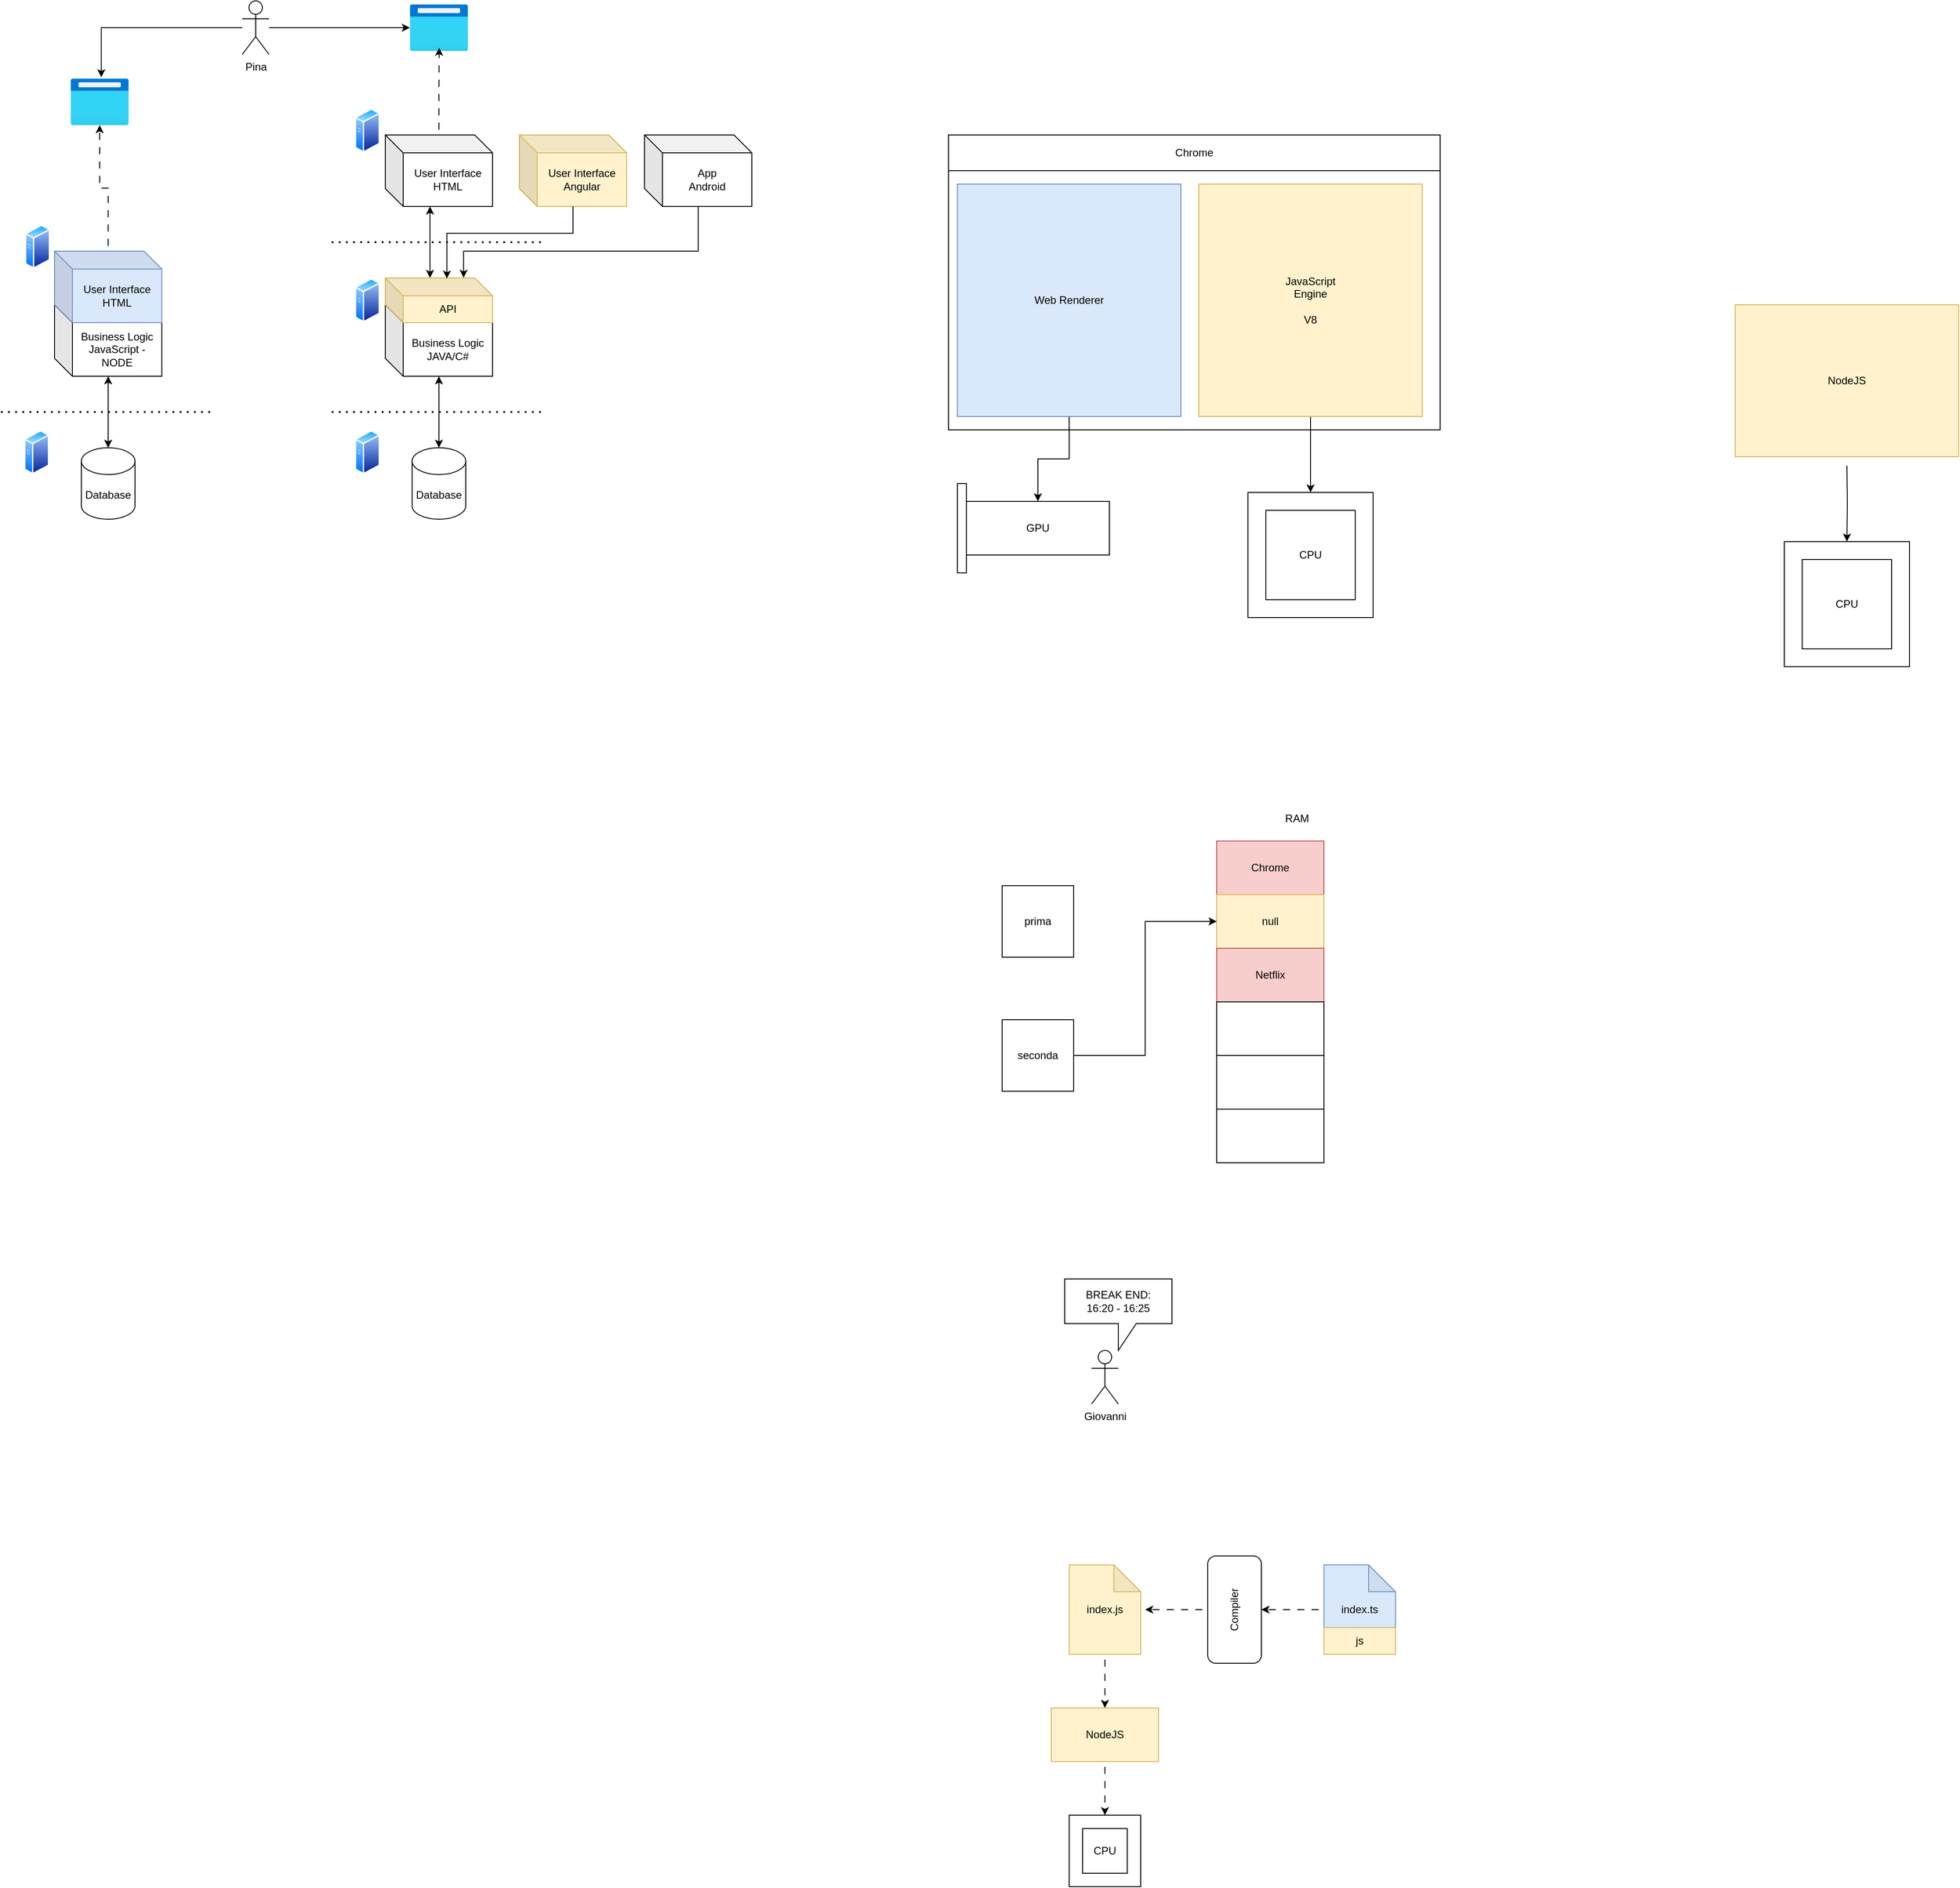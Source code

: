<mxfile version="27.0.9">
  <diagram name="Pagina-1" id="B8gU_R3p4aacG09kk3fJ">
    <mxGraphModel dx="1209" dy="-1421" grid="1" gridSize="10" guides="1" tooltips="1" connect="1" arrows="1" fold="1" page="1" pageScale="1" pageWidth="827" pageHeight="1169" math="0" shadow="0">
      <root>
        <mxCell id="0" />
        <mxCell id="1" parent="0" />
        <mxCell id="tzLyJFQ4iiJJ970aE7lq-27" style="edgeStyle=orthogonalEdgeStyle;rounded=0;orthogonalLoop=1;jettySize=auto;html=1;entryX=0;entryY=0;entryDx=80;entryDy=65;entryPerimeter=0;flowAnimation=1;" edge="1" parent="1" target="tzLyJFQ4iiJJ970aE7lq-26">
          <mxGeometry relative="1" as="geometry">
            <mxPoint x="480.077" y="1365" as="sourcePoint" />
          </mxGeometry>
        </mxCell>
        <mxCell id="tzLyJFQ4iiJJ970aE7lq-47" value="Database" style="shape=cylinder3;whiteSpace=wrap;html=1;boundedLbl=1;backgroundOutline=1;size=15;" vertex="1" parent="1">
          <mxGeometry x="410" y="3920" width="60" height="80" as="geometry" />
        </mxCell>
        <mxCell id="tzLyJFQ4iiJJ970aE7lq-48" value="Business Logic&lt;div&gt;JavaScript - NODE&lt;/div&gt;" style="shape=cube;whiteSpace=wrap;html=1;boundedLbl=1;backgroundOutline=1;darkOpacity=0.05;darkOpacity2=0.1;" vertex="1" parent="1">
          <mxGeometry x="380" y="3760" width="120" height="80" as="geometry" />
        </mxCell>
        <mxCell id="tzLyJFQ4iiJJ970aE7lq-79" style="edgeStyle=orthogonalEdgeStyle;rounded=0;orthogonalLoop=1;jettySize=auto;html=1;flowAnimation=1;" edge="1" parent="1" source="tzLyJFQ4iiJJ970aE7lq-49" target="tzLyJFQ4iiJJ970aE7lq-55">
          <mxGeometry relative="1" as="geometry" />
        </mxCell>
        <mxCell id="tzLyJFQ4iiJJ970aE7lq-49" value="User Interface&lt;div&gt;HTML&lt;/div&gt;" style="shape=cube;whiteSpace=wrap;html=1;boundedLbl=1;backgroundOutline=1;darkOpacity=0.05;darkOpacity2=0.1;fillColor=#dae8fc;strokeColor=#6c8ebf;" vertex="1" parent="1">
          <mxGeometry x="380" y="3700" width="120" height="80" as="geometry" />
        </mxCell>
        <mxCell id="tzLyJFQ4iiJJ970aE7lq-50" value="" style="endArrow=classic;startArrow=classic;html=1;rounded=0;exitX=0.5;exitY=0;exitDx=0;exitDy=0;exitPerimeter=0;" edge="1" parent="1" source="tzLyJFQ4iiJJ970aE7lq-47">
          <mxGeometry width="50" height="50" relative="1" as="geometry">
            <mxPoint x="390" y="3890" as="sourcePoint" />
            <mxPoint x="440" y="3840" as="targetPoint" />
          </mxGeometry>
        </mxCell>
        <mxCell id="tzLyJFQ4iiJJ970aE7lq-51" value="" style="endArrow=none;dashed=1;html=1;dashPattern=1 3;strokeWidth=2;rounded=0;" edge="1" parent="1">
          <mxGeometry width="50" height="50" relative="1" as="geometry">
            <mxPoint x="320" y="3880" as="sourcePoint" />
            <mxPoint x="560" y="3880" as="targetPoint" />
          </mxGeometry>
        </mxCell>
        <mxCell id="tzLyJFQ4iiJJ970aE7lq-52" value="" style="image;aspect=fixed;perimeter=ellipsePerimeter;html=1;align=center;shadow=0;dashed=0;spacingTop=3;image=img/lib/active_directory/generic_server.svg;" vertex="1" parent="1">
          <mxGeometry x="347" y="3670" width="28.0" height="50" as="geometry" />
        </mxCell>
        <mxCell id="tzLyJFQ4iiJJ970aE7lq-53" value="" style="image;aspect=fixed;perimeter=ellipsePerimeter;html=1;align=center;shadow=0;dashed=0;spacingTop=3;image=img/lib/active_directory/generic_server.svg;" vertex="1" parent="1">
          <mxGeometry x="346" y="3900" width="28.0" height="50" as="geometry" />
        </mxCell>
        <mxCell id="tzLyJFQ4iiJJ970aE7lq-69" style="edgeStyle=orthogonalEdgeStyle;rounded=0;orthogonalLoop=1;jettySize=auto;html=1;" edge="1" parent="1" source="tzLyJFQ4iiJJ970aE7lq-54" target="tzLyJFQ4iiJJ970aE7lq-68">
          <mxGeometry relative="1" as="geometry" />
        </mxCell>
        <mxCell id="tzLyJFQ4iiJJ970aE7lq-54" value="Pina" style="shape=umlActor;verticalLabelPosition=bottom;verticalAlign=top;html=1;outlineConnect=0;" vertex="1" parent="1">
          <mxGeometry x="590" y="3420" width="30" height="60" as="geometry" />
        </mxCell>
        <mxCell id="tzLyJFQ4iiJJ970aE7lq-55" value="" style="image;aspect=fixed;html=1;points=[];align=center;fontSize=12;image=img/lib/azure2/general/Browser.svg;" vertex="1" parent="1">
          <mxGeometry x="398" y="3507" width="65" height="52" as="geometry" />
        </mxCell>
        <mxCell id="tzLyJFQ4iiJJ970aE7lq-56" style="edgeStyle=orthogonalEdgeStyle;rounded=0;orthogonalLoop=1;jettySize=auto;html=1;entryX=0.528;entryY=-0.03;entryDx=0;entryDy=0;entryPerimeter=0;" edge="1" parent="1" source="tzLyJFQ4iiJJ970aE7lq-54" target="tzLyJFQ4iiJJ970aE7lq-55">
          <mxGeometry relative="1" as="geometry" />
        </mxCell>
        <mxCell id="tzLyJFQ4iiJJ970aE7lq-58" value="Database" style="shape=cylinder3;whiteSpace=wrap;html=1;boundedLbl=1;backgroundOutline=1;size=15;" vertex="1" parent="1">
          <mxGeometry x="780" y="3920" width="60" height="80" as="geometry" />
        </mxCell>
        <mxCell id="tzLyJFQ4iiJJ970aE7lq-59" value="Business Logic&lt;div&gt;JAVA/C#&lt;/div&gt;" style="shape=cube;whiteSpace=wrap;html=1;boundedLbl=1;backgroundOutline=1;darkOpacity=0.05;darkOpacity2=0.1;" vertex="1" parent="1">
          <mxGeometry x="750" y="3760" width="120" height="80" as="geometry" />
        </mxCell>
        <mxCell id="tzLyJFQ4iiJJ970aE7lq-60" value="User Interface&lt;div&gt;HTML&lt;/div&gt;" style="shape=cube;whiteSpace=wrap;html=1;boundedLbl=1;backgroundOutline=1;darkOpacity=0.05;darkOpacity2=0.1;" vertex="1" parent="1">
          <mxGeometry x="750" y="3570" width="120" height="80" as="geometry" />
        </mxCell>
        <mxCell id="tzLyJFQ4iiJJ970aE7lq-61" value="" style="endArrow=classic;startArrow=classic;html=1;rounded=0;exitX=0.5;exitY=0;exitDx=0;exitDy=0;exitPerimeter=0;" edge="1" source="tzLyJFQ4iiJJ970aE7lq-58" parent="1">
          <mxGeometry width="50" height="50" relative="1" as="geometry">
            <mxPoint x="760" y="3890" as="sourcePoint" />
            <mxPoint x="810" y="3840" as="targetPoint" />
          </mxGeometry>
        </mxCell>
        <mxCell id="tzLyJFQ4iiJJ970aE7lq-62" value="" style="endArrow=none;dashed=1;html=1;dashPattern=1 3;strokeWidth=2;rounded=0;" edge="1" parent="1">
          <mxGeometry width="50" height="50" relative="1" as="geometry">
            <mxPoint x="690" y="3880" as="sourcePoint" />
            <mxPoint x="930" y="3880" as="targetPoint" />
          </mxGeometry>
        </mxCell>
        <mxCell id="tzLyJFQ4iiJJ970aE7lq-63" value="" style="image;aspect=fixed;perimeter=ellipsePerimeter;html=1;align=center;shadow=0;dashed=0;spacingTop=3;image=img/lib/active_directory/generic_server.svg;" vertex="1" parent="1">
          <mxGeometry x="716" y="3730" width="28.0" height="50" as="geometry" />
        </mxCell>
        <mxCell id="tzLyJFQ4iiJJ970aE7lq-64" value="" style="image;aspect=fixed;perimeter=ellipsePerimeter;html=1;align=center;shadow=0;dashed=0;spacingTop=3;image=img/lib/active_directory/generic_server.svg;" vertex="1" parent="1">
          <mxGeometry x="716" y="3900" width="28.0" height="50" as="geometry" />
        </mxCell>
        <mxCell id="tzLyJFQ4iiJJ970aE7lq-65" value="" style="image;aspect=fixed;perimeter=ellipsePerimeter;html=1;align=center;shadow=0;dashed=0;spacingTop=3;image=img/lib/active_directory/generic_server.svg;" vertex="1" parent="1">
          <mxGeometry x="716" y="3540" width="28.0" height="50" as="geometry" />
        </mxCell>
        <mxCell id="tzLyJFQ4iiJJ970aE7lq-67" value="" style="endArrow=classic;startArrow=classic;html=1;rounded=0;exitX=0;exitY=0;exitDx=50;exitDy=0;exitPerimeter=0;" edge="1" parent="1" source="tzLyJFQ4iiJJ970aE7lq-81">
          <mxGeometry width="50" height="50" relative="1" as="geometry">
            <mxPoint x="800" y="3720" as="sourcePoint" />
            <mxPoint x="800" y="3650" as="targetPoint" />
          </mxGeometry>
        </mxCell>
        <mxCell id="tzLyJFQ4iiJJ970aE7lq-68" value="" style="image;aspect=fixed;html=1;points=[];align=center;fontSize=12;image=img/lib/azure2/general/Browser.svg;" vertex="1" parent="1">
          <mxGeometry x="777.5" y="3424" width="65" height="52" as="geometry" />
        </mxCell>
        <mxCell id="tzLyJFQ4iiJJ970aE7lq-71" value="" style="endArrow=none;dashed=1;html=1;dashPattern=1 3;strokeWidth=2;rounded=0;" edge="1" parent="1">
          <mxGeometry width="50" height="50" relative="1" as="geometry">
            <mxPoint x="690" y="3690" as="sourcePoint" />
            <mxPoint x="930" y="3690" as="targetPoint" />
          </mxGeometry>
        </mxCell>
        <mxCell id="tzLyJFQ4iiJJ970aE7lq-80" style="edgeStyle=orthogonalEdgeStyle;rounded=0;orthogonalLoop=1;jettySize=auto;html=1;entryX=0.504;entryY=0.932;entryDx=0;entryDy=0;entryPerimeter=0;flowAnimation=1;" edge="1" parent="1" source="tzLyJFQ4iiJJ970aE7lq-60" target="tzLyJFQ4iiJJ970aE7lq-68">
          <mxGeometry relative="1" as="geometry" />
        </mxCell>
        <mxCell id="tzLyJFQ4iiJJ970aE7lq-81" value="API" style="shape=cube;whiteSpace=wrap;html=1;boundedLbl=1;backgroundOutline=1;darkOpacity=0.05;darkOpacity2=0.1;fillColor=#fff2cc;strokeColor=#d6b656;" vertex="1" parent="1">
          <mxGeometry x="750" y="3730" width="120" height="50" as="geometry" />
        </mxCell>
        <mxCell id="tzLyJFQ4iiJJ970aE7lq-82" value="User Interface&lt;div&gt;Angular&lt;/div&gt;" style="shape=cube;whiteSpace=wrap;html=1;boundedLbl=1;backgroundOutline=1;darkOpacity=0.05;darkOpacity2=0.1;fillColor=#fff2cc;strokeColor=#d6b656;" vertex="1" parent="1">
          <mxGeometry x="900" y="3570" width="120" height="80" as="geometry" />
        </mxCell>
        <mxCell id="tzLyJFQ4iiJJ970aE7lq-83" value="App&lt;div&gt;Android&lt;/div&gt;" style="shape=cube;whiteSpace=wrap;html=1;boundedLbl=1;backgroundOutline=1;darkOpacity=0.05;darkOpacity2=0.1;" vertex="1" parent="1">
          <mxGeometry x="1040" y="3570" width="120" height="80" as="geometry" />
        </mxCell>
        <mxCell id="tzLyJFQ4iiJJ970aE7lq-84" style="edgeStyle=orthogonalEdgeStyle;rounded=0;orthogonalLoop=1;jettySize=auto;html=1;entryX=0.574;entryY=0.013;entryDx=0;entryDy=0;entryPerimeter=0;" edge="1" parent="1" source="tzLyJFQ4iiJJ970aE7lq-82" target="tzLyJFQ4iiJJ970aE7lq-81">
          <mxGeometry relative="1" as="geometry">
            <Array as="points">
              <mxPoint x="960" y="3680" />
              <mxPoint x="819" y="3680" />
            </Array>
          </mxGeometry>
        </mxCell>
        <mxCell id="tzLyJFQ4iiJJ970aE7lq-85" style="edgeStyle=orthogonalEdgeStyle;rounded=0;orthogonalLoop=1;jettySize=auto;html=1;entryX=0.73;entryY=-0.004;entryDx=0;entryDy=0;entryPerimeter=0;" edge="1" parent="1" source="tzLyJFQ4iiJJ970aE7lq-83" target="tzLyJFQ4iiJJ970aE7lq-81">
          <mxGeometry relative="1" as="geometry">
            <Array as="points">
              <mxPoint x="1100" y="3700" />
              <mxPoint x="838" y="3700" />
            </Array>
          </mxGeometry>
        </mxCell>
        <mxCell id="tzLyJFQ4iiJJ970aE7lq-87" value="" style="rounded=0;whiteSpace=wrap;html=1;" vertex="1" parent="1">
          <mxGeometry x="1380" y="3610" width="550" height="290" as="geometry" />
        </mxCell>
        <mxCell id="tzLyJFQ4iiJJ970aE7lq-88" value="Chrome" style="rounded=0;whiteSpace=wrap;html=1;" vertex="1" parent="1">
          <mxGeometry x="1380" y="3570" width="550" height="40" as="geometry" />
        </mxCell>
        <mxCell id="tzLyJFQ4iiJJ970aE7lq-92" style="edgeStyle=orthogonalEdgeStyle;rounded=0;orthogonalLoop=1;jettySize=auto;html=1;entryX=0.5;entryY=0;entryDx=0;entryDy=0;" edge="1" parent="1" source="tzLyJFQ4iiJJ970aE7lq-89" target="tzLyJFQ4iiJJ970aE7lq-90">
          <mxGeometry relative="1" as="geometry" />
        </mxCell>
        <mxCell id="tzLyJFQ4iiJJ970aE7lq-89" value="Web Renderer" style="rounded=0;whiteSpace=wrap;html=1;fillColor=#dae8fc;strokeColor=#6c8ebf;" vertex="1" parent="1">
          <mxGeometry x="1390" y="3625" width="250" height="260" as="geometry" />
        </mxCell>
        <mxCell id="tzLyJFQ4iiJJ970aE7lq-90" value="GPU" style="rounded=0;whiteSpace=wrap;html=1;" vertex="1" parent="1">
          <mxGeometry x="1400" y="3980" width="160" height="60" as="geometry" />
        </mxCell>
        <mxCell id="tzLyJFQ4iiJJ970aE7lq-91" value="" style="rounded=0;whiteSpace=wrap;html=1;" vertex="1" parent="1">
          <mxGeometry x="1390" y="3960" width="10" height="100" as="geometry" />
        </mxCell>
        <mxCell id="tzLyJFQ4iiJJ970aE7lq-96" style="edgeStyle=orthogonalEdgeStyle;rounded=0;orthogonalLoop=1;jettySize=auto;html=1;entryX=0.5;entryY=0;entryDx=0;entryDy=0;" edge="1" parent="1" source="tzLyJFQ4iiJJ970aE7lq-93" target="tzLyJFQ4iiJJ970aE7lq-94">
          <mxGeometry relative="1" as="geometry" />
        </mxCell>
        <mxCell id="tzLyJFQ4iiJJ970aE7lq-93" value="JavaScript&lt;br&gt;Engine&lt;div&gt;&lt;br&gt;&lt;/div&gt;&lt;div&gt;V8&lt;/div&gt;" style="rounded=0;whiteSpace=wrap;html=1;fillColor=#fff2cc;strokeColor=#d6b656;" vertex="1" parent="1">
          <mxGeometry x="1660" y="3625" width="250" height="260" as="geometry" />
        </mxCell>
        <mxCell id="tzLyJFQ4iiJJ970aE7lq-94" value="" style="whiteSpace=wrap;html=1;aspect=fixed;" vertex="1" parent="1">
          <mxGeometry x="1715" y="3970" width="140" height="140" as="geometry" />
        </mxCell>
        <mxCell id="tzLyJFQ4iiJJ970aE7lq-95" value="CPU" style="whiteSpace=wrap;html=1;aspect=fixed;" vertex="1" parent="1">
          <mxGeometry x="1735" y="3990" width="100" height="100" as="geometry" />
        </mxCell>
        <mxCell id="tzLyJFQ4iiJJ970aE7lq-97" value="NodeJS" style="rounded=0;whiteSpace=wrap;html=1;fillColor=#fff2cc;strokeColor=#d6b656;" vertex="1" parent="1">
          <mxGeometry x="2260" y="3760" width="250" height="170" as="geometry" />
        </mxCell>
        <mxCell id="tzLyJFQ4iiJJ970aE7lq-98" style="edgeStyle=orthogonalEdgeStyle;rounded=0;orthogonalLoop=1;jettySize=auto;html=1;entryX=0.5;entryY=0;entryDx=0;entryDy=0;" edge="1" target="tzLyJFQ4iiJJ970aE7lq-99" parent="1">
          <mxGeometry relative="1" as="geometry">
            <mxPoint x="2385" y="3940" as="sourcePoint" />
          </mxGeometry>
        </mxCell>
        <mxCell id="tzLyJFQ4iiJJ970aE7lq-99" value="" style="whiteSpace=wrap;html=1;aspect=fixed;" vertex="1" parent="1">
          <mxGeometry x="2315" y="4025" width="140" height="140" as="geometry" />
        </mxCell>
        <mxCell id="tzLyJFQ4iiJJ970aE7lq-100" value="CPU" style="whiteSpace=wrap;html=1;aspect=fixed;" vertex="1" parent="1">
          <mxGeometry x="2335" y="4045" width="100" height="100" as="geometry" />
        </mxCell>
        <mxCell id="tzLyJFQ4iiJJ970aE7lq-101" value="Chrome" style="rounded=0;whiteSpace=wrap;html=1;fillColor=#f8cecc;strokeColor=#b85450;" vertex="1" parent="1">
          <mxGeometry x="1680" y="4360" width="120" height="60" as="geometry" />
        </mxCell>
        <mxCell id="tzLyJFQ4iiJJ970aE7lq-102" value="null" style="rounded=0;whiteSpace=wrap;html=1;fillColor=#fff2cc;strokeColor=#d6b656;" vertex="1" parent="1">
          <mxGeometry x="1680" y="4420" width="120" height="60" as="geometry" />
        </mxCell>
        <mxCell id="tzLyJFQ4iiJJ970aE7lq-103" value="Netflix" style="rounded=0;whiteSpace=wrap;html=1;fillColor=#f8cecc;strokeColor=#b85450;" vertex="1" parent="1">
          <mxGeometry x="1680" y="4480" width="120" height="60" as="geometry" />
        </mxCell>
        <mxCell id="tzLyJFQ4iiJJ970aE7lq-107" value="" style="rounded=0;whiteSpace=wrap;html=1;" vertex="1" parent="1">
          <mxGeometry x="1680" y="4540" width="120" height="60" as="geometry" />
        </mxCell>
        <mxCell id="tzLyJFQ4iiJJ970aE7lq-108" value="" style="rounded=0;whiteSpace=wrap;html=1;" vertex="1" parent="1">
          <mxGeometry x="1680" y="4600" width="120" height="60" as="geometry" />
        </mxCell>
        <mxCell id="tzLyJFQ4iiJJ970aE7lq-109" value="" style="rounded=0;whiteSpace=wrap;html=1;" vertex="1" parent="1">
          <mxGeometry x="1680" y="4660" width="120" height="60" as="geometry" />
        </mxCell>
        <mxCell id="tzLyJFQ4iiJJ970aE7lq-110" value="RAM" style="text;html=1;align=center;verticalAlign=middle;whiteSpace=wrap;rounded=0;" vertex="1" parent="1">
          <mxGeometry x="1740" y="4320" width="60" height="30" as="geometry" />
        </mxCell>
        <mxCell id="tzLyJFQ4iiJJ970aE7lq-112" value="prima" style="whiteSpace=wrap;html=1;aspect=fixed;" vertex="1" parent="1">
          <mxGeometry x="1440" y="4410" width="80" height="80" as="geometry" />
        </mxCell>
        <mxCell id="tzLyJFQ4iiJJ970aE7lq-122" style="edgeStyle=orthogonalEdgeStyle;rounded=0;orthogonalLoop=1;jettySize=auto;html=1;entryX=0;entryY=0.5;entryDx=0;entryDy=0;" edge="1" parent="1" source="tzLyJFQ4iiJJ970aE7lq-121" target="tzLyJFQ4iiJJ970aE7lq-102">
          <mxGeometry relative="1" as="geometry" />
        </mxCell>
        <mxCell id="tzLyJFQ4iiJJ970aE7lq-121" value="seconda" style="whiteSpace=wrap;html=1;aspect=fixed;" vertex="1" parent="1">
          <mxGeometry x="1440" y="4560" width="80" height="80" as="geometry" />
        </mxCell>
        <mxCell id="tzLyJFQ4iiJJ970aE7lq-124" value="Giovanni" style="shape=umlActor;verticalLabelPosition=bottom;verticalAlign=top;html=1;outlineConnect=0;" vertex="1" parent="1">
          <mxGeometry x="1540" y="4930" width="30" height="60" as="geometry" />
        </mxCell>
        <mxCell id="tzLyJFQ4iiJJ970aE7lq-125" value="BREAK END:&lt;br&gt;&lt;div&gt;&lt;span style=&quot;background-color: transparent; color: light-dark(rgb(0, 0, 0), rgb(255, 255, 255));&quot;&gt;16:20 -&amp;nbsp;&lt;/span&gt;16:25&lt;/div&gt;" style="shape=callout;whiteSpace=wrap;html=1;perimeter=calloutPerimeter;" vertex="1" parent="1">
          <mxGeometry x="1510" y="4850" width="120" height="80" as="geometry" />
        </mxCell>
        <mxCell id="tzLyJFQ4iiJJ970aE7lq-129" style="edgeStyle=orthogonalEdgeStyle;rounded=0;orthogonalLoop=1;jettySize=auto;html=1;entryX=0.5;entryY=0;entryDx=0;entryDy=0;flowAnimation=1;" edge="1" parent="1" source="tzLyJFQ4iiJJ970aE7lq-126" target="tzLyJFQ4iiJJ970aE7lq-127">
          <mxGeometry relative="1" as="geometry" />
        </mxCell>
        <mxCell id="tzLyJFQ4iiJJ970aE7lq-126" value="NodeJS" style="rounded=0;whiteSpace=wrap;html=1;fillColor=#fff2cc;strokeColor=#d6b656;" vertex="1" parent="1">
          <mxGeometry x="1495" y="5330" width="120" height="60" as="geometry" />
        </mxCell>
        <mxCell id="tzLyJFQ4iiJJ970aE7lq-127" value="" style="whiteSpace=wrap;html=1;aspect=fixed;" vertex="1" parent="1">
          <mxGeometry x="1515" y="5450" width="80" height="80" as="geometry" />
        </mxCell>
        <mxCell id="tzLyJFQ4iiJJ970aE7lq-128" value="CPU" style="whiteSpace=wrap;html=1;aspect=fixed;" vertex="1" parent="1">
          <mxGeometry x="1530" y="5465" width="50" height="50" as="geometry" />
        </mxCell>
        <mxCell id="tzLyJFQ4iiJJ970aE7lq-132" style="edgeStyle=orthogonalEdgeStyle;rounded=0;orthogonalLoop=1;jettySize=auto;html=1;entryX=0.5;entryY=0;entryDx=0;entryDy=0;flowAnimation=1;" edge="1" parent="1" source="tzLyJFQ4iiJJ970aE7lq-131" target="tzLyJFQ4iiJJ970aE7lq-126">
          <mxGeometry relative="1" as="geometry" />
        </mxCell>
        <mxCell id="tzLyJFQ4iiJJ970aE7lq-131" value="index.js" style="shape=note;whiteSpace=wrap;html=1;backgroundOutline=1;darkOpacity=0.05;fillColor=#fff2cc;strokeColor=#d6b656;" vertex="1" parent="1">
          <mxGeometry x="1515" y="5170" width="80" height="100" as="geometry" />
        </mxCell>
        <mxCell id="tzLyJFQ4iiJJ970aE7lq-137" style="edgeStyle=orthogonalEdgeStyle;rounded=0;orthogonalLoop=1;jettySize=auto;html=1;entryX=0.5;entryY=1;entryDx=0;entryDy=0;flowAnimation=1;" edge="1" parent="1" source="tzLyJFQ4iiJJ970aE7lq-133" target="tzLyJFQ4iiJJ970aE7lq-136">
          <mxGeometry relative="1" as="geometry" />
        </mxCell>
        <mxCell id="tzLyJFQ4iiJJ970aE7lq-133" value="index.ts" style="shape=note;whiteSpace=wrap;html=1;backgroundOutline=1;darkOpacity=0.05;fillColor=#dae8fc;strokeColor=#6c8ebf;" vertex="1" parent="1">
          <mxGeometry x="1800" y="5170" width="80" height="100" as="geometry" />
        </mxCell>
        <mxCell id="tzLyJFQ4iiJJ970aE7lq-138" style="edgeStyle=orthogonalEdgeStyle;rounded=0;orthogonalLoop=1;jettySize=auto;html=1;flowAnimation=1;" edge="1" parent="1" source="tzLyJFQ4iiJJ970aE7lq-136">
          <mxGeometry relative="1" as="geometry">
            <mxPoint x="1600" y="5220" as="targetPoint" />
          </mxGeometry>
        </mxCell>
        <mxCell id="tzLyJFQ4iiJJ970aE7lq-136" value="Compiler" style="rounded=1;whiteSpace=wrap;html=1;rotation=-90;" vertex="1" parent="1">
          <mxGeometry x="1640" y="5190" width="120" height="60" as="geometry" />
        </mxCell>
        <mxCell id="tzLyJFQ4iiJJ970aE7lq-139" value="js" style="rounded=0;whiteSpace=wrap;html=1;fillColor=#fff2cc;strokeColor=#d6b656;" vertex="1" parent="1">
          <mxGeometry x="1800" y="5240" width="80" height="30" as="geometry" />
        </mxCell>
      </root>
    </mxGraphModel>
  </diagram>
</mxfile>
